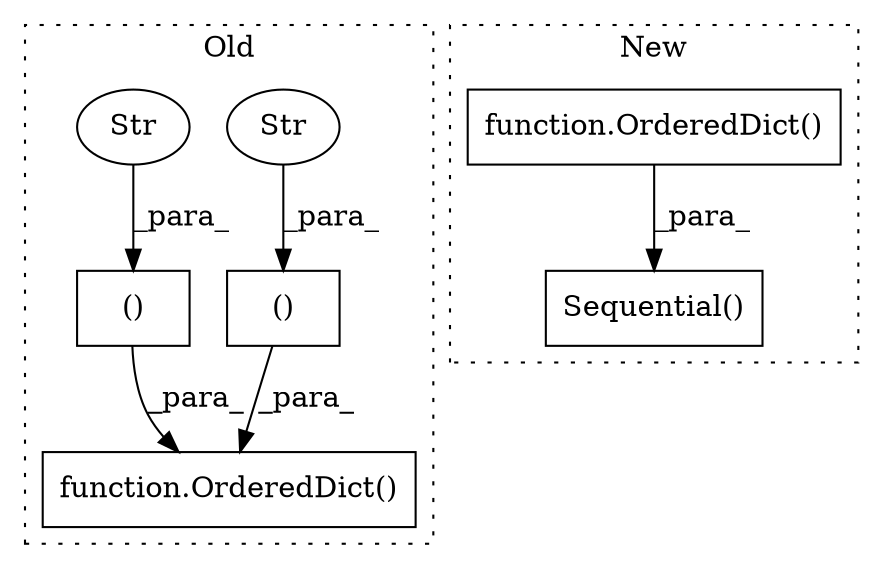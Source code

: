 digraph G {
subgraph cluster0 {
1 [label="()" a="54" s="742" l="50" shape="box"];
3 [label="Str" a="66" s="734" l="8" shape="ellipse"];
5 [label="function.OrderedDict()" a="75" s="378,1272" l="12,1" shape="box"];
6 [label="()" a="54" s="816" l="54" shape="box"];
7 [label="Str" a="66" s="808" l="8" shape="ellipse"];
label = "Old";
style="dotted";
}
subgraph cluster1 {
2 [label="function.OrderedDict()" a="75" s="1193,1214" l="12,1" shape="box"];
4 [label="Sequential()" a="75" s="1179,1215" l="14,1" shape="box"];
label = "New";
style="dotted";
}
1 -> 5 [label="_para_"];
2 -> 4 [label="_para_"];
3 -> 1 [label="_para_"];
6 -> 5 [label="_para_"];
7 -> 6 [label="_para_"];
}